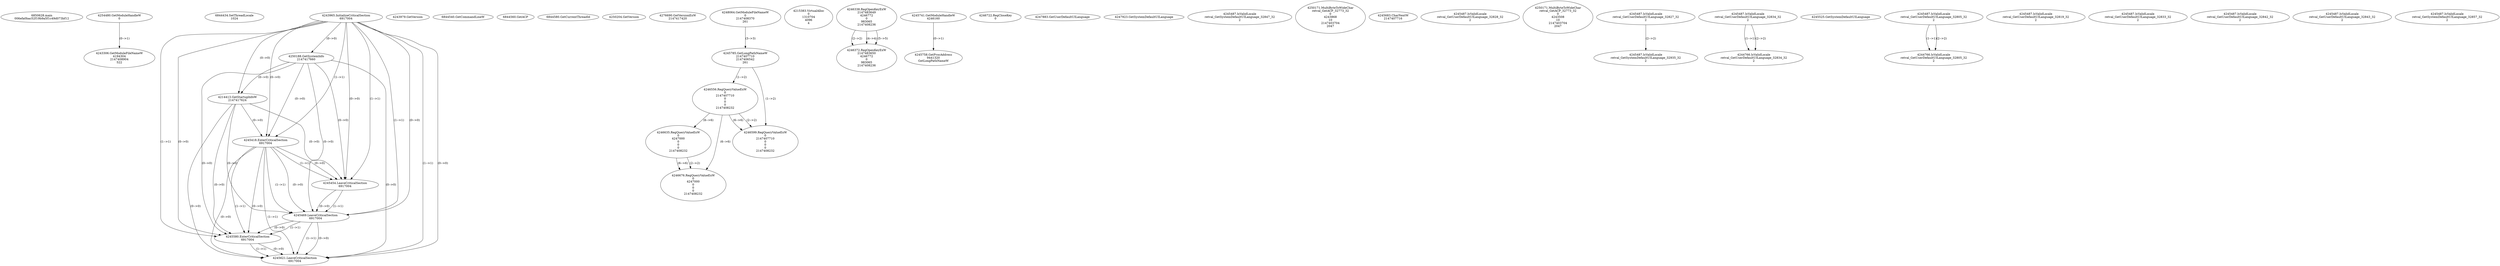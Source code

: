 // Global SCDG with merge call
digraph {
	0 [label="6850628.main
006efa0bac52f19b9a5f1c49d073bf12"]
	1 [label="4254480.GetModuleHandleW
0"]
	2 [label="6844434.SetThreadLocale
1024"]
	3 [label="4243965.InitializeCriticalSection
6917004"]
	4 [label="4243979.GetVersion
"]
	5 [label="4250188.GetSystemInfo
2147417660"]
	3 -> 5 [label="(0-->0)"]
	6 [label="6844540.GetCommandLineW
"]
	7 [label="4214413.GetStartupInfoW
2147417624"]
	3 -> 7 [label="(0-->0)"]
	5 -> 7 [label="(0-->0)"]
	8 [label="6844560.GetACP
"]
	9 [label="6844580.GetCurrentThreadId
"]
	10 [label="4250204.GetVersion
"]
	11 [label="4276690.GetVersionExW
2147417420"]
	12 [label="4243306.GetModuleFileNameW
4194304
2147408904
522"]
	1 -> 12 [label="(0-->1)"]
	13 [label="4248064.GetModuleFileNameW
0
2147408370
261"]
	14 [label="4215383.VirtualAlloc
0
1310704
4096
4"]
	15 [label="4246338.RegOpenKeyExW
2147483649
4246772
0
983065
2147408236"]
	16 [label="4245741.GetModuleHandleW
4246160"]
	17 [label="4245758.GetProcAddress
9441320
GetLongPathNameW"]
	16 -> 17 [label="(0-->1)"]
	18 [label="4245785.GetLongPathNameW
2147407710
2147406542
261"]
	13 -> 18 [label="(3-->3)"]
	19 [label="4246556.RegQueryValueExW
0
2147407710
0
0
0
2147408232"]
	18 -> 19 [label="(1-->2)"]
	20 [label="4246599.RegQueryValueExW
0
2147407710
0
0
0
2147408232"]
	18 -> 20 [label="(1-->2)"]
	19 -> 20 [label="(2-->2)"]
	19 -> 20 [label="(6-->6)"]
	21 [label="4246722.RegCloseKey
0"]
	22 [label="4247883.GetUserDefaultUILanguage
"]
	23 [label="4245418.EnterCriticalSection
6917004"]
	3 -> 23 [label="(1-->1)"]
	3 -> 23 [label="(0-->0)"]
	5 -> 23 [label="(0-->0)"]
	7 -> 23 [label="(0-->0)"]
	24 [label="4245454.LeaveCriticalSection
6917004"]
	3 -> 24 [label="(1-->1)"]
	23 -> 24 [label="(1-->1)"]
	3 -> 24 [label="(0-->0)"]
	5 -> 24 [label="(0-->0)"]
	7 -> 24 [label="(0-->0)"]
	23 -> 24 [label="(0-->0)"]
	25 [label="4247923.GetSystemDefaultUILanguage
"]
	26 [label="4245469.LeaveCriticalSection
6917004"]
	3 -> 26 [label="(1-->1)"]
	23 -> 26 [label="(1-->1)"]
	24 -> 26 [label="(1-->1)"]
	3 -> 26 [label="(0-->0)"]
	5 -> 26 [label="(0-->0)"]
	7 -> 26 [label="(0-->0)"]
	23 -> 26 [label="(0-->0)"]
	24 -> 26 [label="(0-->0)"]
	27 [label="4245487.IsValidLocale
retval_GetSystemDefaultUILanguage_32847_32
2"]
	28 [label="4250171.MultiByteToWideChar
retval_GetACP_32773_32
0
4243868
10
2147403704
2047"]
	29 [label="4245683.CharNextW
2147407716"]
	30 [label="4245487.IsValidLocale
retval_GetUserDefaultUILanguage_32828_32
2"]
	31 [label="4250171.MultiByteToWideChar
retval_GetACP_32773_32
0
4243508
10
2147403704
2047"]
	32 [label="4245487.IsValidLocale
retval_GetUserDefaultUILanguage_32827_32
2"]
	33 [label="4245580.EnterCriticalSection
6917004"]
	3 -> 33 [label="(1-->1)"]
	23 -> 33 [label="(1-->1)"]
	26 -> 33 [label="(1-->1)"]
	3 -> 33 [label="(0-->0)"]
	5 -> 33 [label="(0-->0)"]
	7 -> 33 [label="(0-->0)"]
	23 -> 33 [label="(0-->0)"]
	26 -> 33 [label="(0-->0)"]
	34 [label="4245621.LeaveCriticalSection
6917004"]
	3 -> 34 [label="(1-->1)"]
	23 -> 34 [label="(1-->1)"]
	26 -> 34 [label="(1-->1)"]
	33 -> 34 [label="(1-->1)"]
	3 -> 34 [label="(0-->0)"]
	5 -> 34 [label="(0-->0)"]
	7 -> 34 [label="(0-->0)"]
	23 -> 34 [label="(0-->0)"]
	26 -> 34 [label="(0-->0)"]
	33 -> 34 [label="(0-->0)"]
	35 [label="4245487.IsValidLocale
retval_GetSystemDefaultUILanguage_32935_32
2"]
	32 -> 35 [label="(2-->2)"]
	36 [label="4245487.IsValidLocale
retval_GetUserDefaultUILanguage_32834_32
2"]
	37 [label="4244766.IsValidLocale
retval_GetUserDefaultUILanguage_32834_32
2"]
	36 -> 37 [label="(1-->1)"]
	36 -> 37 [label="(2-->2)"]
	38 [label="4245525.GetSystemDefaultUILanguage
"]
	39 [label="4245487.IsValidLocale
retval_GetUserDefaultUILanguage_32805_32
2"]
	40 [label="4244766.IsValidLocale
retval_GetUserDefaultUILanguage_32805_32
2"]
	39 -> 40 [label="(1-->1)"]
	39 -> 40 [label="(2-->2)"]
	41 [label="4246635.RegQueryValueExW
0
4247000
0
0
0
2147408232"]
	19 -> 41 [label="(6-->6)"]
	42 [label="4245487.IsValidLocale
retval_GetUserDefaultUILanguage_32819_32
2"]
	43 [label="4246372.RegOpenKeyExW
2147483650
4246772
0
983065
2147408236"]
	15 -> 43 [label="(2-->2)"]
	15 -> 43 [label="(4-->4)"]
	15 -> 43 [label="(5-->5)"]
	44 [label="4245487.IsValidLocale
retval_GetUserDefaultUILanguage_32833_32
2"]
	45 [label="4246676.RegQueryValueExW
0
4247000
0
0
0
2147408232"]
	41 -> 45 [label="(2-->2)"]
	19 -> 45 [label="(6-->6)"]
	41 -> 45 [label="(6-->6)"]
	46 [label="4245487.IsValidLocale
retval_GetUserDefaultUILanguage_32842_32
2"]
	47 [label="4245487.IsValidLocale
retval_GetUserDefaultUILanguage_32843_32
2"]
	48 [label="4245487.IsValidLocale
retval_GetSystemDefaultUILanguage_32857_32
2"]
}
